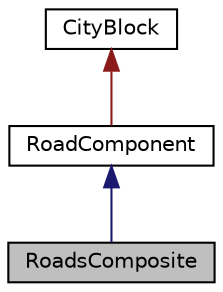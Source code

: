 digraph "RoadsComposite"
{
 // LATEX_PDF_SIZE
  edge [fontname="Helvetica",fontsize="10",labelfontname="Helvetica",labelfontsize="10"];
  node [fontname="Helvetica",fontsize="10",shape=record];
  Node1 [label="RoadsComposite",height=0.2,width=0.4,color="black", fillcolor="grey75", style="filled", fontcolor="black",tooltip="Represents a composite road component consisting of multiple road sections."];
  Node2 -> Node1 [dir="back",color="midnightblue",fontsize="10",style="solid",fontname="Helvetica"];
  Node2 [label="RoadComponent",height=0.2,width=0.4,color="black", fillcolor="white", style="filled",URL="$classRoadComponent.html",tooltip=" "];
  Node3 -> Node2 [dir="back",color="firebrick4",fontsize="10",style="solid",fontname="Helvetica"];
  Node3 [label="CityBlock",height=0.2,width=0.4,color="black", fillcolor="white", style="filled",URL="$classCityBlock.html",tooltip="Base class representing a block within the city."];
}
